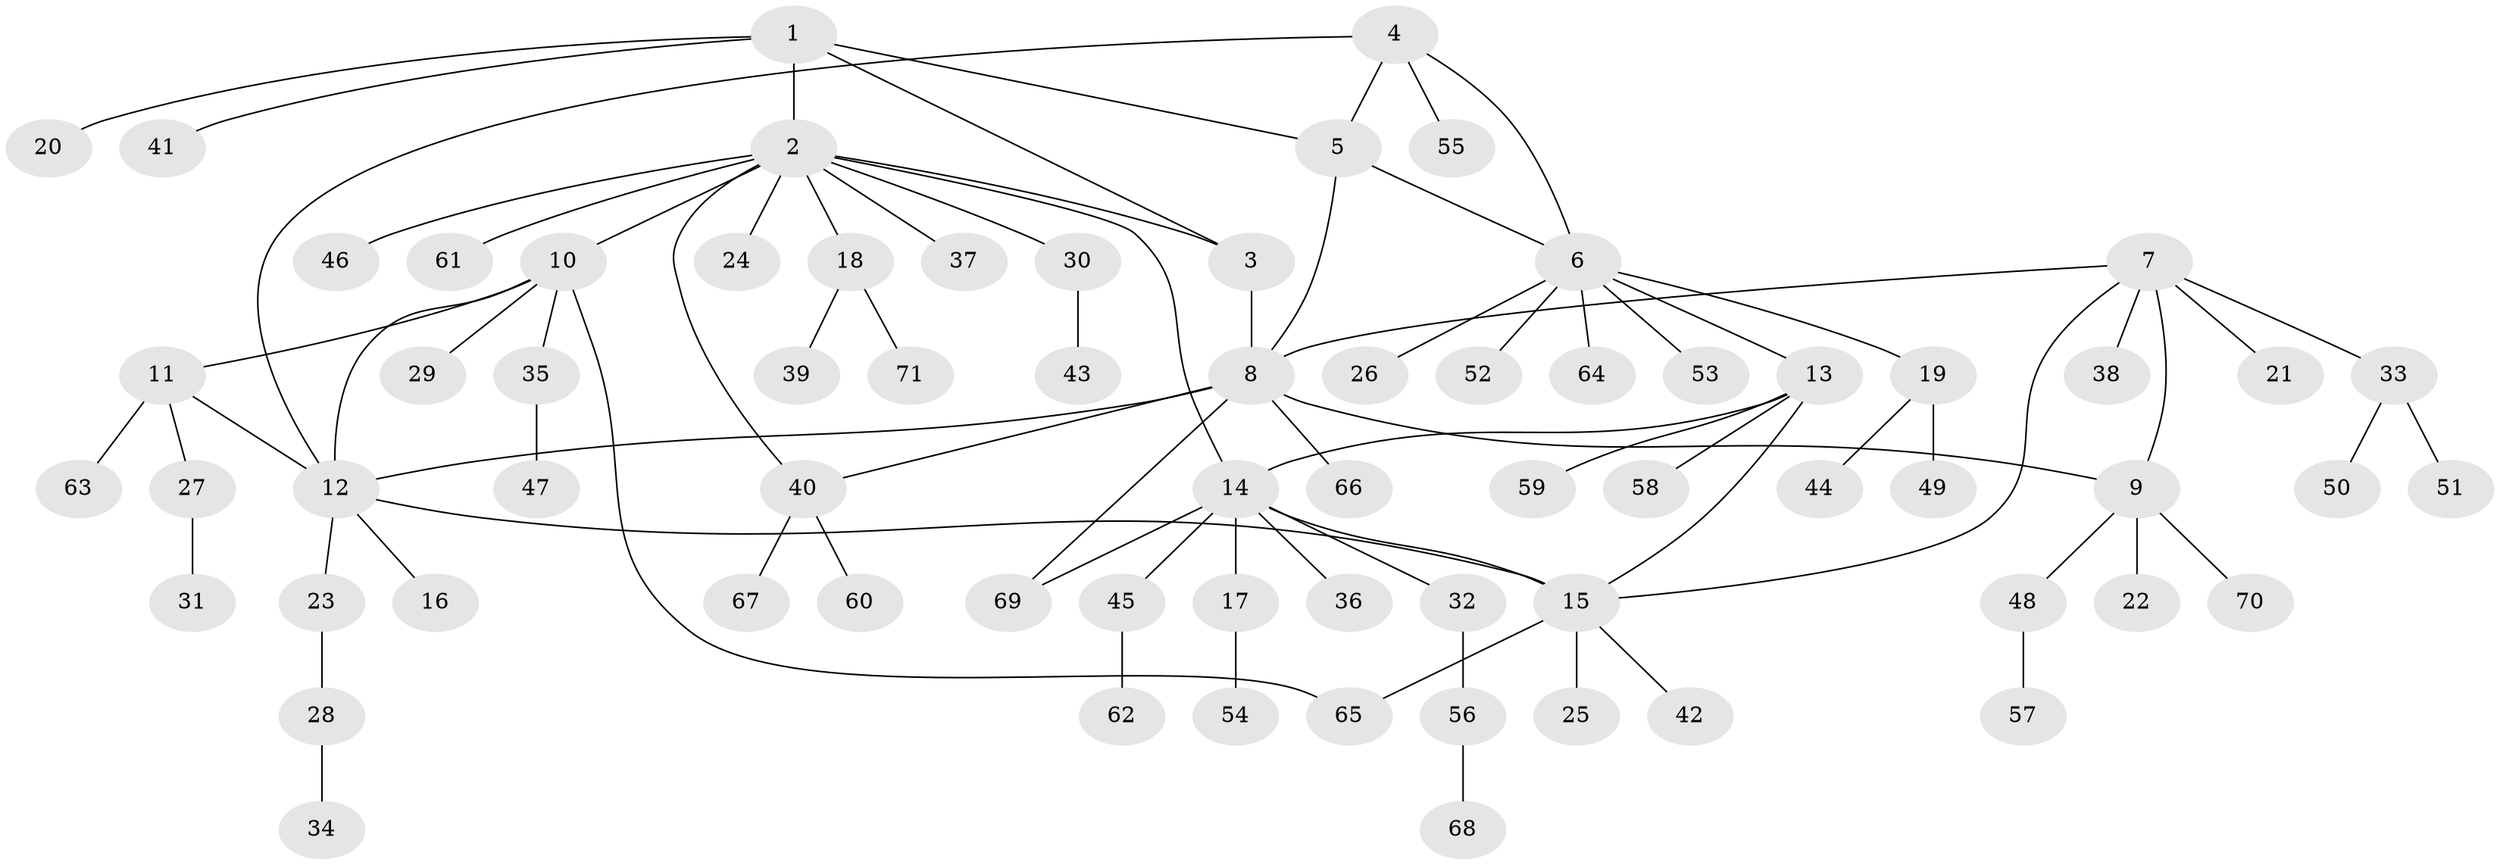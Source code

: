 // Generated by graph-tools (version 1.1) at 2025/26/03/09/25 03:26:35]
// undirected, 71 vertices, 84 edges
graph export_dot {
graph [start="1"]
  node [color=gray90,style=filled];
  1;
  2;
  3;
  4;
  5;
  6;
  7;
  8;
  9;
  10;
  11;
  12;
  13;
  14;
  15;
  16;
  17;
  18;
  19;
  20;
  21;
  22;
  23;
  24;
  25;
  26;
  27;
  28;
  29;
  30;
  31;
  32;
  33;
  34;
  35;
  36;
  37;
  38;
  39;
  40;
  41;
  42;
  43;
  44;
  45;
  46;
  47;
  48;
  49;
  50;
  51;
  52;
  53;
  54;
  55;
  56;
  57;
  58;
  59;
  60;
  61;
  62;
  63;
  64;
  65;
  66;
  67;
  68;
  69;
  70;
  71;
  1 -- 2;
  1 -- 3;
  1 -- 5;
  1 -- 20;
  1 -- 41;
  2 -- 3;
  2 -- 10;
  2 -- 14;
  2 -- 18;
  2 -- 24;
  2 -- 30;
  2 -- 37;
  2 -- 40;
  2 -- 46;
  2 -- 61;
  3 -- 8;
  4 -- 5;
  4 -- 6;
  4 -- 12;
  4 -- 55;
  5 -- 6;
  5 -- 8;
  6 -- 13;
  6 -- 19;
  6 -- 26;
  6 -- 52;
  6 -- 53;
  6 -- 64;
  7 -- 8;
  7 -- 9;
  7 -- 15;
  7 -- 21;
  7 -- 33;
  7 -- 38;
  8 -- 9;
  8 -- 12;
  8 -- 40;
  8 -- 66;
  8 -- 69;
  9 -- 22;
  9 -- 48;
  9 -- 70;
  10 -- 11;
  10 -- 12;
  10 -- 29;
  10 -- 35;
  10 -- 65;
  11 -- 12;
  11 -- 27;
  11 -- 63;
  12 -- 15;
  12 -- 16;
  12 -- 23;
  13 -- 14;
  13 -- 15;
  13 -- 58;
  13 -- 59;
  14 -- 15;
  14 -- 17;
  14 -- 32;
  14 -- 36;
  14 -- 45;
  14 -- 69;
  15 -- 25;
  15 -- 42;
  15 -- 65;
  17 -- 54;
  18 -- 39;
  18 -- 71;
  19 -- 44;
  19 -- 49;
  23 -- 28;
  27 -- 31;
  28 -- 34;
  30 -- 43;
  32 -- 56;
  33 -- 50;
  33 -- 51;
  35 -- 47;
  40 -- 60;
  40 -- 67;
  45 -- 62;
  48 -- 57;
  56 -- 68;
}
